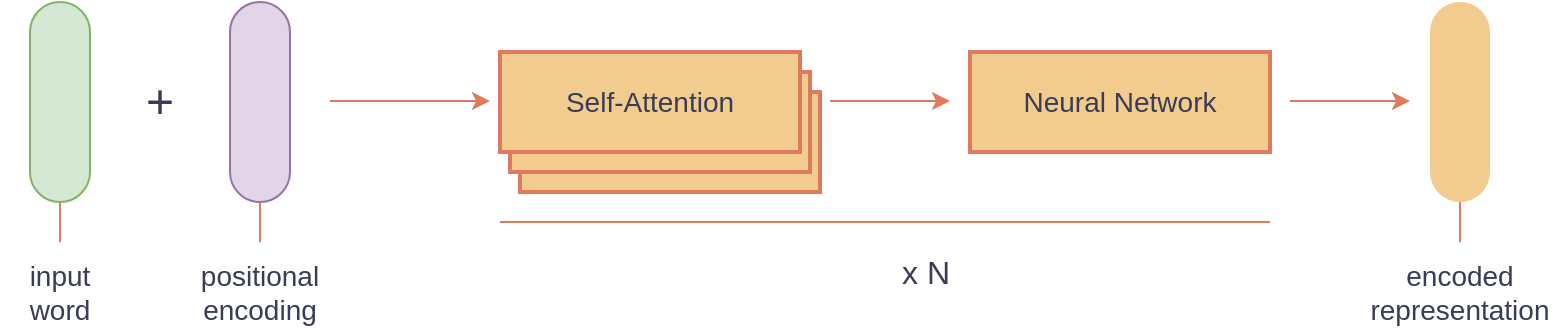 <mxfile version="21.6.8" type="device">
  <diagram name="Page-1" id="a8X8b88KxLshuGErkxD6">
    <mxGraphModel dx="1036" dy="702" grid="1" gridSize="10" guides="1" tooltips="1" connect="1" arrows="1" fold="1" page="1" pageScale="1" pageWidth="850" pageHeight="1100" math="0" shadow="0">
      <root>
        <mxCell id="0" />
        <mxCell id="1" parent="0" />
        <mxCell id="EOTnqjHbZAOLrOmfvpdX-1" value="" style="shape=rectangle;rounded=1;arcSize=50;whiteSpace=wrap;html=1;fillColor=#d5e8d4;strokeColor=#82b366;labelBackgroundColor=none;" vertex="1" parent="1">
          <mxGeometry x="100" y="120" width="30" height="100" as="geometry" />
        </mxCell>
        <mxCell id="EOTnqjHbZAOLrOmfvpdX-2" value="" style="shape=rectangle;rounded=1;arcSize=50;whiteSpace=wrap;html=1;fillColor=#e1d5e7;strokeColor=#9673a6;labelBackgroundColor=none;" vertex="1" parent="1">
          <mxGeometry x="200" y="120" width="30" height="100" as="geometry" />
        </mxCell>
        <mxCell id="EOTnqjHbZAOLrOmfvpdX-3" value="+" style="text;html=1;strokeColor=none;fillColor=none;align=center;verticalAlign=middle;whiteSpace=wrap;rounded=0;fontColor=#393C56;fontSize=24;labelBackgroundColor=none;" vertex="1" parent="1">
          <mxGeometry x="155" y="155" width="20" height="30" as="geometry" />
        </mxCell>
        <mxCell id="EOTnqjHbZAOLrOmfvpdX-4" value="" style="endArrow=none;html=1;rounded=0;strokeColor=#E07A5F;strokeWidth=1;labelBackgroundColor=none;fontColor=default;" edge="1" parent="1">
          <mxGeometry width="50" height="50" relative="1" as="geometry">
            <mxPoint x="115" y="220" as="sourcePoint" />
            <mxPoint x="115" y="240" as="targetPoint" />
          </mxGeometry>
        </mxCell>
        <mxCell id="EOTnqjHbZAOLrOmfvpdX-5" value="input&lt;br&gt;word" style="text;html=1;strokeColor=none;fillColor=none;align=center;verticalAlign=middle;whiteSpace=wrap;rounded=0;fontColor=#393C56;fontSize=14;labelBackgroundColor=none;" vertex="1" parent="1">
          <mxGeometry x="85" y="245" width="60" height="40" as="geometry" />
        </mxCell>
        <mxCell id="EOTnqjHbZAOLrOmfvpdX-6" value="" style="endArrow=none;html=1;rounded=0;strokeColor=#E07A5F;strokeWidth=1;labelBackgroundColor=none;fontColor=default;" edge="1" parent="1">
          <mxGeometry width="50" height="50" relative="1" as="geometry">
            <mxPoint x="215" y="220" as="sourcePoint" />
            <mxPoint x="215" y="240" as="targetPoint" />
          </mxGeometry>
        </mxCell>
        <mxCell id="EOTnqjHbZAOLrOmfvpdX-7" value="positional&lt;br&gt;encoding" style="text;html=1;strokeColor=none;fillColor=none;align=center;verticalAlign=middle;whiteSpace=wrap;rounded=0;fontColor=#393C56;fontSize=14;labelBackgroundColor=none;" vertex="1" parent="1">
          <mxGeometry x="175" y="245" width="80" height="40" as="geometry" />
        </mxCell>
        <mxCell id="EOTnqjHbZAOLrOmfvpdX-8" value="" style="endArrow=classic;html=1;rounded=0;strokeColor=#E07A5F;strokeWidth=1;labelBackgroundColor=none;fontColor=default;" edge="1" parent="1">
          <mxGeometry width="50" height="50" relative="1" as="geometry">
            <mxPoint x="250" y="169.5" as="sourcePoint" />
            <mxPoint x="330" y="169.5" as="targetPoint" />
          </mxGeometry>
        </mxCell>
        <mxCell id="EOTnqjHbZAOLrOmfvpdX-9" value="" style="shape=rectangle;whiteSpace=wrap;html=1;fillColor=#F2CC8F;strokeColor=#E07A5F;strokeWidth=2;labelBackgroundColor=none;fontColor=#393C56;" vertex="1" parent="1">
          <mxGeometry x="345" y="165" width="150" height="50" as="geometry" />
        </mxCell>
        <mxCell id="EOTnqjHbZAOLrOmfvpdX-10" value="" style="shape=rectangle;whiteSpace=wrap;html=1;fillColor=#F2CC8F;strokeColor=#E07A5F;strokeWidth=2;labelBackgroundColor=none;fontColor=#393C56;" vertex="1" parent="1">
          <mxGeometry x="340" y="155" width="150" height="50" as="geometry" />
        </mxCell>
        <mxCell id="EOTnqjHbZAOLrOmfvpdX-11" value="Self-Attention" style="shape=rectangle;whiteSpace=wrap;html=1;fillColor=#F2CC8F;strokeColor=#E07A5F;strokeWidth=2;fontColor=#393C56;fontSize=14;labelBackgroundColor=none;" vertex="1" parent="1">
          <mxGeometry x="335" y="145" width="150" height="50" as="geometry" />
        </mxCell>
        <mxCell id="EOTnqjHbZAOLrOmfvpdX-12" value="" style="endArrow=classic;html=1;rounded=0;strokeColor=#E07A5F;strokeWidth=1;labelBackgroundColor=none;fontColor=default;" edge="1" parent="1">
          <mxGeometry width="50" height="50" relative="1" as="geometry">
            <mxPoint x="500" y="169.5" as="sourcePoint" />
            <mxPoint x="560" y="169.5" as="targetPoint" />
          </mxGeometry>
        </mxCell>
        <mxCell id="EOTnqjHbZAOLrOmfvpdX-13" value="Neural Network" style="shape=rectangle;whiteSpace=wrap;html=1;fillColor=#F2CC8F;strokeColor=#E07A5F;strokeWidth=2;fontColor=#393C56;fontSize=14;labelBackgroundColor=none;" vertex="1" parent="1">
          <mxGeometry x="570" y="145" width="150" height="50" as="geometry" />
        </mxCell>
        <mxCell id="EOTnqjHbZAOLrOmfvpdX-14" value="" style="endArrow=classic;html=1;rounded=0;strokeColor=#E07A5F;strokeWidth=1;labelBackgroundColor=none;fontColor=default;" edge="1" parent="1">
          <mxGeometry width="50" height="50" relative="1" as="geometry">
            <mxPoint x="730" y="169.5" as="sourcePoint" />
            <mxPoint x="790" y="169.5" as="targetPoint" />
          </mxGeometry>
        </mxCell>
        <mxCell id="EOTnqjHbZAOLrOmfvpdX-15" value="" style="shape=rectangle;rounded=1;arcSize=50;whiteSpace=wrap;html=1;fillColor=#F2CC8F;strokeColor=none;labelBackgroundColor=none;fontColor=#393C56;" vertex="1" parent="1">
          <mxGeometry x="800" y="120" width="30" height="100" as="geometry" />
        </mxCell>
        <mxCell id="EOTnqjHbZAOLrOmfvpdX-16" value="" style="endArrow=none;html=1;rounded=0;strokeColor=#E07A5F;strokeWidth=1;labelBackgroundColor=none;fontColor=default;" edge="1" parent="1">
          <mxGeometry width="50" height="50" relative="1" as="geometry">
            <mxPoint x="815" y="220" as="sourcePoint" />
            <mxPoint x="815" y="240" as="targetPoint" />
          </mxGeometry>
        </mxCell>
        <mxCell id="EOTnqjHbZAOLrOmfvpdX-17" value="encoded&lt;br&gt;representation" style="text;html=1;strokeColor=none;fillColor=none;align=center;verticalAlign=middle;whiteSpace=wrap;rounded=0;fontColor=#393C56;fontSize=14;labelBackgroundColor=none;" vertex="1" parent="1">
          <mxGeometry x="765" y="245" width="100" height="40" as="geometry" />
        </mxCell>
        <mxCell id="EOTnqjHbZAOLrOmfvpdX-18" value="" style="endArrow=none;html=1;rounded=0;strokeColor=#E07A5F;strokeWidth=1;labelBackgroundColor=none;fontColor=default;" edge="1" parent="1">
          <mxGeometry width="50" height="50" relative="1" as="geometry">
            <mxPoint x="335" y="230" as="sourcePoint" />
            <mxPoint x="720" y="230" as="targetPoint" />
          </mxGeometry>
        </mxCell>
        <mxCell id="EOTnqjHbZAOLrOmfvpdX-19" value="x N" style="text;html=1;strokeColor=none;fillColor=none;align=center;verticalAlign=middle;whiteSpace=wrap;rounded=0;fontColor=#393C56;fontSize=16;labelBackgroundColor=none;" vertex="1" parent="1">
          <mxGeometry x="517.5" y="240" width="60" height="30" as="geometry" />
        </mxCell>
      </root>
    </mxGraphModel>
  </diagram>
</mxfile>
